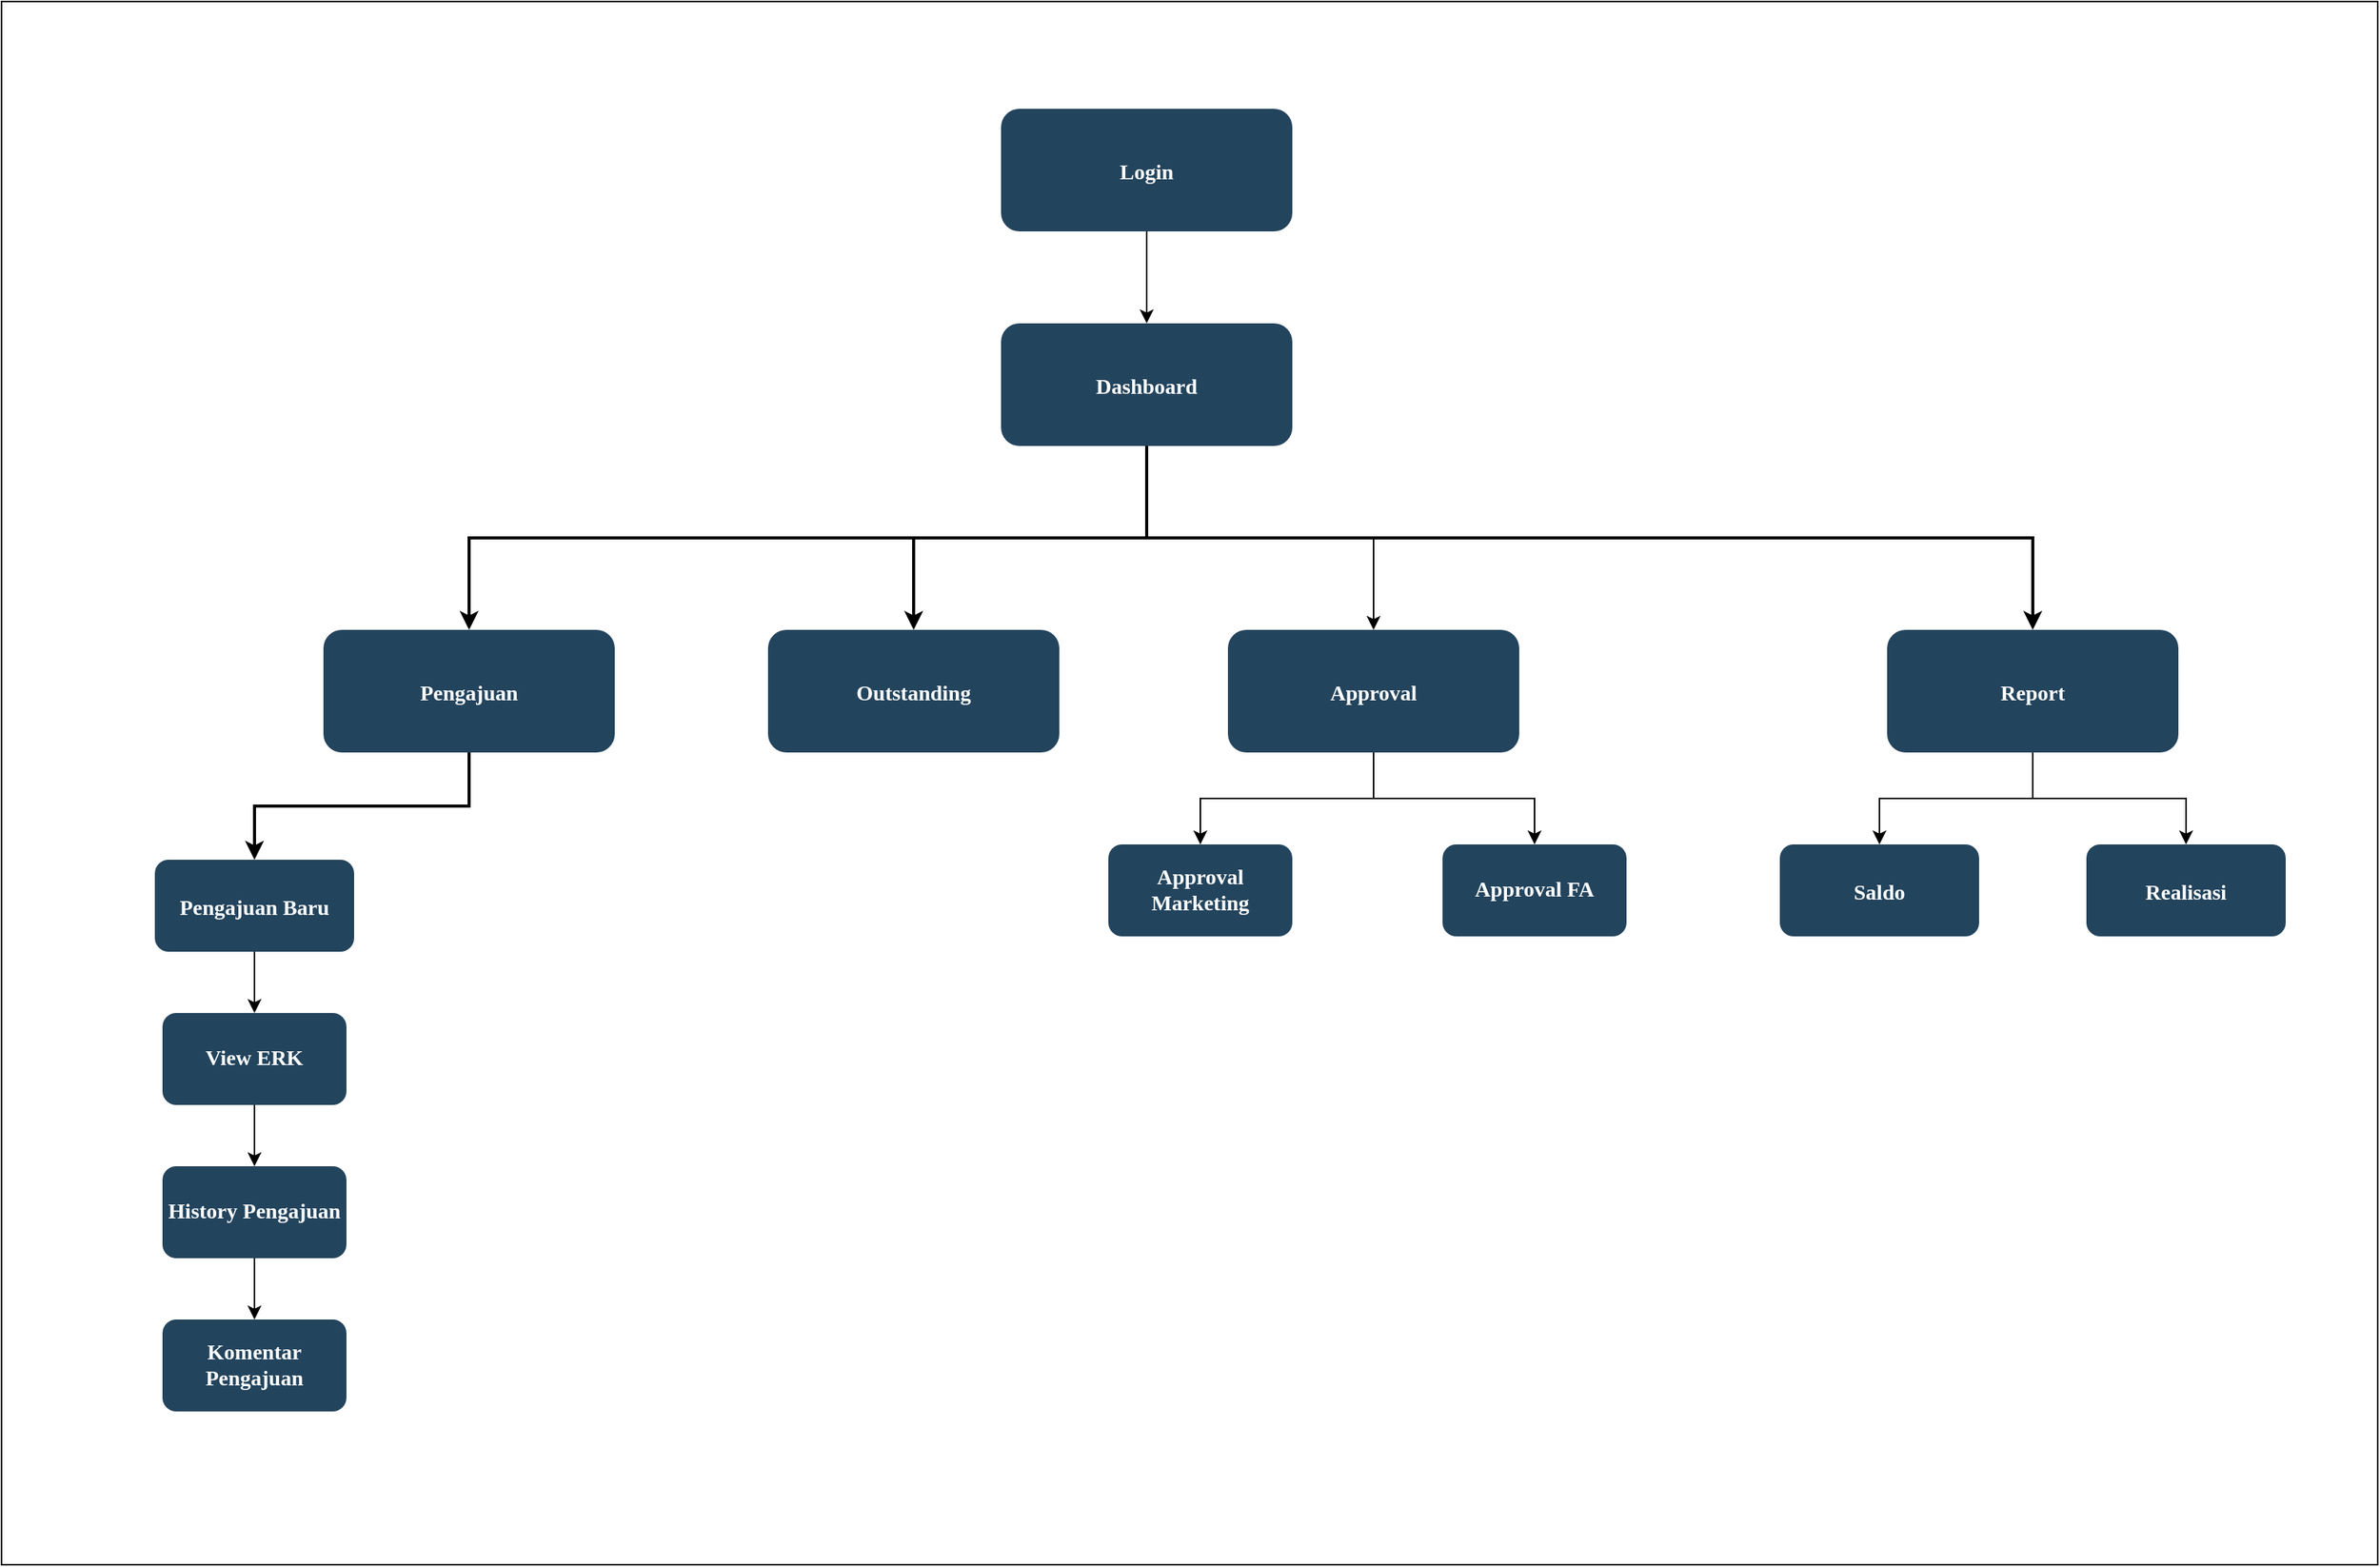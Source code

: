 <mxfile version="21.6.5" type="github" pages="4">
  <diagram name="Sitemap" id="2c0d36ab-eaac-3732-788b-9136903baeff">
    <mxGraphModel dx="5293" dy="4000.5" grid="1" gridSize="10" guides="1" tooltips="1" connect="1" arrows="1" fold="1" page="1" pageScale="1.5" pageWidth="1169" pageHeight="827" background="none" math="0" shadow="0">
      <root>
        <mxCell id="0" />
        <mxCell id="1" parent="0" />
        <mxCell id="YeOUFKRIgOiYNc85x88V-65" value="" style="rounded=0;whiteSpace=wrap;html=1;" vertex="1" parent="1">
          <mxGeometry x="100" y="-180" width="1550" height="1020" as="geometry" />
        </mxCell>
        <mxCell id="x6c-boVye2weIyAbreFt-125" style="edgeStyle=orthogonalEdgeStyle;rounded=0;orthogonalLoop=1;jettySize=auto;html=1;exitX=0.5;exitY=1;exitDx=0;exitDy=0;" parent="1" source="2" target="10" edge="1">
          <mxGeometry relative="1" as="geometry" />
        </mxCell>
        <mxCell id="2" value="Dashboard" style="rounded=1;fillColor=#23445D;gradientColor=none;strokeColor=none;fontColor=#FFFFFF;fontStyle=1;fontFamily=Tahoma;fontSize=14" parent="1" vertex="1">
          <mxGeometry x="752" y="30" width="190" height="80" as="geometry" />
        </mxCell>
        <mxCell id="x6c-boVye2weIyAbreFt-127" style="edgeStyle=orthogonalEdgeStyle;rounded=0;orthogonalLoop=1;jettySize=auto;html=1;exitX=0.5;exitY=1;exitDx=0;exitDy=0;" parent="1" source="4" target="45" edge="1">
          <mxGeometry relative="1" as="geometry" />
        </mxCell>
        <mxCell id="x6c-boVye2weIyAbreFt-128" style="edgeStyle=orthogonalEdgeStyle;rounded=0;orthogonalLoop=1;jettySize=auto;html=1;exitX=0.5;exitY=1;exitDx=0;exitDy=0;" parent="1" source="4" target="44" edge="1">
          <mxGeometry relative="1" as="geometry" />
        </mxCell>
        <mxCell id="4" value="Report" style="rounded=1;fillColor=#23445D;gradientColor=none;strokeColor=none;fontColor=#FFFFFF;fontStyle=1;fontFamily=Tahoma;fontSize=14" parent="1" vertex="1">
          <mxGeometry x="1330.0" y="230" width="190" height="80" as="geometry" />
        </mxCell>
        <mxCell id="9" value="" style="edgeStyle=elbowEdgeStyle;elbow=vertical;strokeWidth=2;rounded=0" parent="1" source="2" target="4" edge="1">
          <mxGeometry x="337" y="215.5" width="100" height="100" as="geometry">
            <mxPoint x="337" y="315.5" as="sourcePoint" />
            <mxPoint x="437" y="215.5" as="targetPoint" />
          </mxGeometry>
        </mxCell>
        <mxCell id="n60hB6wUWU2CU9CprRJ9-123" value="" style="edgeStyle=orthogonalEdgeStyle;rounded=0;orthogonalLoop=1;jettySize=auto;html=1;" parent="1" source="10" target="n60hB6wUWU2CU9CprRJ9-122" edge="1">
          <mxGeometry relative="1" as="geometry" />
        </mxCell>
        <mxCell id="n60hB6wUWU2CU9CprRJ9-125" value="" style="edgeStyle=orthogonalEdgeStyle;rounded=0;orthogonalLoop=1;jettySize=auto;html=1;" parent="1" source="10" target="n60hB6wUWU2CU9CprRJ9-124" edge="1">
          <mxGeometry relative="1" as="geometry" />
        </mxCell>
        <mxCell id="10" value="Approval" style="rounded=1;fillColor=#23445D;gradientColor=none;strokeColor=none;fontColor=#FFFFFF;fontStyle=1;fontFamily=Tahoma;fontSize=14" parent="1" vertex="1">
          <mxGeometry x="900" y="230" width="190" height="80" as="geometry" />
        </mxCell>
        <mxCell id="12" value="Outstanding" style="rounded=1;fillColor=#23445D;gradientColor=none;strokeColor=none;fontColor=#FFFFFF;fontStyle=1;fontFamily=Tahoma;fontSize=14" parent="1" vertex="1">
          <mxGeometry x="600.0" y="230" width="190" height="80" as="geometry" />
        </mxCell>
        <mxCell id="13" value="Pengajuan" style="rounded=1;fillColor=#23445D;gradientColor=none;strokeColor=none;fontColor=#FFFFFF;fontStyle=1;fontFamily=Tahoma;fontSize=14" parent="1" vertex="1">
          <mxGeometry x="310" y="230" width="190" height="80" as="geometry" />
        </mxCell>
        <mxCell id="n60hB6wUWU2CU9CprRJ9-114" value="" style="edgeStyle=orthogonalEdgeStyle;rounded=0;orthogonalLoop=1;jettySize=auto;html=1;" parent="1" source="14" target="n60hB6wUWU2CU9CprRJ9-113" edge="1">
          <mxGeometry relative="1" as="geometry" />
        </mxCell>
        <mxCell id="14" value="Pengajuan Baru" style="rounded=1;fillColor=#23445D;gradientColor=none;strokeColor=none;fontColor=#FFFFFF;fontStyle=1;fontFamily=Tahoma;fontSize=14" parent="1" vertex="1">
          <mxGeometry x="200" y="380" width="130" height="60" as="geometry" />
        </mxCell>
        <mxCell id="44" value="Saldo" style="rounded=1;fillColor=#23445D;gradientColor=none;strokeColor=none;fontColor=#FFFFFF;fontStyle=1;fontFamily=Tahoma;fontSize=14" parent="1" vertex="1">
          <mxGeometry x="1260" y="370.0" width="130" height="60" as="geometry" />
        </mxCell>
        <mxCell id="45" value="Realisasi" style="rounded=1;fillColor=#23445D;gradientColor=none;strokeColor=none;fontColor=#FFFFFF;fontStyle=1;fontFamily=Tahoma;fontSize=14" parent="1" vertex="1">
          <mxGeometry x="1460" y="370" width="130" height="60" as="geometry" />
        </mxCell>
        <mxCell id="59" value="" style="edgeStyle=elbowEdgeStyle;elbow=vertical;strokeWidth=2;rounded=0" parent="1" source="2" target="12" edge="1">
          <mxGeometry x="347" y="225.5" width="100" height="100" as="geometry">
            <mxPoint x="862.0" y="275.5" as="sourcePoint" />
            <mxPoint x="1467.0" y="345.5" as="targetPoint" />
          </mxGeometry>
        </mxCell>
        <mxCell id="61" value="" style="edgeStyle=elbowEdgeStyle;elbow=vertical;strokeWidth=2;rounded=0" parent="1" source="2" target="13" edge="1">
          <mxGeometry x="-23" y="135.5" width="100" height="100" as="geometry">
            <mxPoint x="-23" y="235.5" as="sourcePoint" />
            <mxPoint x="77" y="135.5" as="targetPoint" />
          </mxGeometry>
        </mxCell>
        <mxCell id="62" value="" style="edgeStyle=elbowEdgeStyle;elbow=vertical;strokeWidth=2;rounded=0" parent="1" source="13" target="14" edge="1">
          <mxGeometry x="-23" y="135.5" width="100" height="100" as="geometry">
            <mxPoint x="-23" y="235.5" as="sourcePoint" />
            <mxPoint x="77" y="135.5" as="targetPoint" />
          </mxGeometry>
        </mxCell>
        <mxCell id="x6c-boVye2weIyAbreFt-124" style="edgeStyle=orthogonalEdgeStyle;rounded=0;orthogonalLoop=1;jettySize=auto;html=1;exitX=0.5;exitY=1;exitDx=0;exitDy=0;" parent="1" source="x6c-boVye2weIyAbreFt-123" target="2" edge="1">
          <mxGeometry relative="1" as="geometry" />
        </mxCell>
        <mxCell id="x6c-boVye2weIyAbreFt-123" value="Login" style="rounded=1;fillColor=#23445D;gradientColor=none;strokeColor=none;fontColor=#FFFFFF;fontStyle=1;fontFamily=Tahoma;fontSize=14" parent="1" vertex="1">
          <mxGeometry x="752" y="-110" width="190" height="80" as="geometry" />
        </mxCell>
        <mxCell id="n60hB6wUWU2CU9CprRJ9-116" value="" style="edgeStyle=orthogonalEdgeStyle;rounded=0;orthogonalLoop=1;jettySize=auto;html=1;" parent="1" source="n60hB6wUWU2CU9CprRJ9-113" target="n60hB6wUWU2CU9CprRJ9-115" edge="1">
          <mxGeometry relative="1" as="geometry" />
        </mxCell>
        <mxCell id="n60hB6wUWU2CU9CprRJ9-113" value="View ERK" style="whiteSpace=wrap;html=1;fontSize=14;fontFamily=Tahoma;fillColor=#23445D;strokeColor=none;fontColor=#FFFFFF;rounded=1;gradientColor=none;fontStyle=1;" parent="1" vertex="1">
          <mxGeometry x="205" y="480" width="120" height="60" as="geometry" />
        </mxCell>
        <mxCell id="n60hB6wUWU2CU9CprRJ9-118" value="" style="edgeStyle=orthogonalEdgeStyle;rounded=0;orthogonalLoop=1;jettySize=auto;html=1;" parent="1" source="n60hB6wUWU2CU9CprRJ9-115" target="n60hB6wUWU2CU9CprRJ9-117" edge="1">
          <mxGeometry relative="1" as="geometry" />
        </mxCell>
        <mxCell id="n60hB6wUWU2CU9CprRJ9-115" value="History Pengajuan" style="whiteSpace=wrap;html=1;fontSize=14;fontFamily=Tahoma;fillColor=#23445D;strokeColor=none;fontColor=#FFFFFF;rounded=1;gradientColor=none;fontStyle=1;" parent="1" vertex="1">
          <mxGeometry x="205" y="580" width="120" height="60" as="geometry" />
        </mxCell>
        <mxCell id="n60hB6wUWU2CU9CprRJ9-117" value="Komentar Pengajuan" style="whiteSpace=wrap;html=1;fontSize=14;fontFamily=Tahoma;fillColor=#23445D;strokeColor=none;fontColor=#FFFFFF;rounded=1;gradientColor=none;fontStyle=1;" parent="1" vertex="1">
          <mxGeometry x="205" y="680" width="120" height="60" as="geometry" />
        </mxCell>
        <mxCell id="n60hB6wUWU2CU9CprRJ9-122" value="Approval Marketing" style="whiteSpace=wrap;html=1;fontSize=14;fontFamily=Tahoma;fillColor=#23445D;strokeColor=none;fontColor=#FFFFFF;rounded=1;gradientColor=none;fontStyle=1;" parent="1" vertex="1">
          <mxGeometry x="822" y="370" width="120" height="60" as="geometry" />
        </mxCell>
        <mxCell id="n60hB6wUWU2CU9CprRJ9-124" value="Approval FA" style="whiteSpace=wrap;html=1;fontSize=14;fontFamily=Tahoma;fillColor=#23445D;strokeColor=none;fontColor=#FFFFFF;rounded=1;gradientColor=none;fontStyle=1;" parent="1" vertex="1">
          <mxGeometry x="1040" y="370" width="120" height="60" as="geometry" />
        </mxCell>
      </root>
    </mxGraphModel>
  </diagram>
  <diagram id="hyrL17rlMdDggTiDfuI8" name="BP-Pengajuan">
    <mxGraphModel dx="1764" dy="920" grid="1" gridSize="10" guides="1" tooltips="1" connect="1" arrows="1" fold="1" page="1" pageScale="1" pageWidth="850" pageHeight="1100" math="0" shadow="0">
      <root>
        <mxCell id="0" />
        <mxCell id="1" parent="0" />
        <mxCell id="Mx_BGRn_JSBhVJ7Nowpk-1" value="Pengajuan PMS" style="swimlane;html=1;childLayout=stackLayout;startSize=20;rounded=0;shadow=0;comic=0;labelBackgroundColor=none;strokeWidth=1;fontFamily=Verdana;fontSize=12;align=center;" vertex="1" parent="1">
          <mxGeometry x="40" y="20" width="1000" height="990" as="geometry" />
        </mxCell>
        <mxCell id="Mx_BGRn_JSBhVJ7Nowpk-77" style="edgeStyle=orthogonalEdgeStyle;rounded=0;orthogonalLoop=1;jettySize=auto;html=1;exitX=0.5;exitY=1;exitDx=0;exitDy=0;entryX=0;entryY=0.5;entryDx=0;entryDy=0;" edge="1" parent="Mx_BGRn_JSBhVJ7Nowpk-1" source="Mx_BGRn_JSBhVJ7Nowpk-72" target="Mx_BGRn_JSBhVJ7Nowpk-73">
          <mxGeometry relative="1" as="geometry" />
        </mxCell>
        <mxCell id="Mx_BGRn_JSBhVJ7Nowpk-78" style="edgeStyle=orthogonalEdgeStyle;rounded=0;orthogonalLoop=1;jettySize=auto;html=1;exitX=1;exitY=0.5;exitDx=0;exitDy=0;" edge="1" parent="Mx_BGRn_JSBhVJ7Nowpk-1" source="Mx_BGRn_JSBhVJ7Nowpk-72" target="Mx_BGRn_JSBhVJ7Nowpk-75">
          <mxGeometry relative="1" as="geometry" />
        </mxCell>
        <mxCell id="Mx_BGRn_JSBhVJ7Nowpk-2" value="RBM/AM/SAM" style="swimlane;html=1;startSize=20;" vertex="1" parent="Mx_BGRn_JSBhVJ7Nowpk-1">
          <mxGeometry y="20" width="250" height="970" as="geometry" />
        </mxCell>
        <mxCell id="Mx_BGRn_JSBhVJ7Nowpk-29" value="" style="ellipse;whiteSpace=wrap;html=1;rounded=0;shadow=0;comic=0;labelBackgroundColor=none;strokeWidth=1;fillColor=#000000;fontFamily=Verdana;fontSize=12;align=center;" vertex="1" parent="Mx_BGRn_JSBhVJ7Nowpk-2">
          <mxGeometry x="100" y="30" width="40" height="40" as="geometry" />
        </mxCell>
        <mxCell id="Mx_BGRn_JSBhVJ7Nowpk-65" style="edgeStyle=orthogonalEdgeStyle;rounded=0;orthogonalLoop=1;jettySize=auto;html=1;exitX=0.5;exitY=1;exitDx=0;exitDy=0;" edge="1" parent="Mx_BGRn_JSBhVJ7Nowpk-2" source="Mx_BGRn_JSBhVJ7Nowpk-30" target="Mx_BGRn_JSBhVJ7Nowpk-63">
          <mxGeometry relative="1" as="geometry" />
        </mxCell>
        <mxCell id="Mx_BGRn_JSBhVJ7Nowpk-30" value="Start" style="rounded=1;whiteSpace=wrap;html=1;shadow=0;comic=0;labelBackgroundColor=none;strokeWidth=1;fontFamily=Verdana;fontSize=12;align=center;arcSize=50;" vertex="1" parent="Mx_BGRn_JSBhVJ7Nowpk-2">
          <mxGeometry x="70" y="100" width="100" height="30" as="geometry" />
        </mxCell>
        <mxCell id="Mx_BGRn_JSBhVJ7Nowpk-28" style="edgeStyle=orthogonalEdgeStyle;rounded=0;html=1;labelBackgroundColor=none;startArrow=none;startFill=0;startSize=5;endArrow=classicThin;endFill=1;endSize=5;jettySize=auto;orthogonalLoop=1;strokeWidth=1;fontFamily=Verdana;fontSize=12" edge="1" parent="Mx_BGRn_JSBhVJ7Nowpk-2" source="Mx_BGRn_JSBhVJ7Nowpk-29" target="Mx_BGRn_JSBhVJ7Nowpk-30">
          <mxGeometry relative="1" as="geometry" />
        </mxCell>
        <mxCell id="Mx_BGRn_JSBhVJ7Nowpk-63" value="Pengajuan Baru" style="html=1;dashed=0;whiteSpace=wrap;" vertex="1" parent="Mx_BGRn_JSBhVJ7Nowpk-2">
          <mxGeometry x="70" y="170" width="100" height="50" as="geometry" />
        </mxCell>
        <mxCell id="Mx_BGRn_JSBhVJ7Nowpk-72" value="G1" style="rhombus;whiteSpace=wrap;html=1;" vertex="1" parent="Mx_BGRn_JSBhVJ7Nowpk-2">
          <mxGeometry x="80" y="370" width="80" height="80" as="geometry" />
        </mxCell>
        <mxCell id="Mx_BGRn_JSBhVJ7Nowpk-79" value="Pemerintah" style="rhombus;whiteSpace=wrap;html=1;" vertex="1" parent="Mx_BGRn_JSBhVJ7Nowpk-2">
          <mxGeometry x="80" y="250" width="80" height="80" as="geometry" />
        </mxCell>
        <mxCell id="Mx_BGRn_JSBhVJ7Nowpk-11" value="System" style="swimlane;html=1;startSize=20;" vertex="1" parent="Mx_BGRn_JSBhVJ7Nowpk-1">
          <mxGeometry x="250" y="20" width="250" height="970" as="geometry" />
        </mxCell>
        <mxCell id="Mx_BGRn_JSBhVJ7Nowpk-73" value="Approval" style="html=1;dashed=0;whiteSpace=wrap;" vertex="1" parent="Mx_BGRn_JSBhVJ7Nowpk-11">
          <mxGeometry x="75" y="490" width="100" height="50" as="geometry" />
        </mxCell>
        <mxCell id="Mx_BGRn_JSBhVJ7Nowpk-80" value="&lt;div&gt;Limit&amp;nbsp;&lt;/div&gt;&lt;div&gt;Approval&lt;/div&gt;" style="rhombus;whiteSpace=wrap;html=1;" vertex="1" parent="Mx_BGRn_JSBhVJ7Nowpk-11">
          <mxGeometry x="85" y="240" width="80" height="80" as="geometry" />
        </mxCell>
        <mxCell id="Mx_BGRn_JSBhVJ7Nowpk-27" value="GBM" style="swimlane;html=1;startSize=20;" vertex="1" parent="Mx_BGRn_JSBhVJ7Nowpk-1">
          <mxGeometry x="500" y="20" width="250" height="970" as="geometry" />
        </mxCell>
        <mxCell id="Mx_BGRn_JSBhVJ7Nowpk-75" value="Approval" style="html=1;dashed=0;whiteSpace=wrap;" vertex="1" parent="Mx_BGRn_JSBhVJ7Nowpk-27">
          <mxGeometry x="70" y="385" width="100" height="50" as="geometry" />
        </mxCell>
        <mxCell id="Mx_BGRn_JSBhVJ7Nowpk-87" value="GSH" style="swimlane;html=1;startSize=20;" vertex="1" parent="Mx_BGRn_JSBhVJ7Nowpk-1">
          <mxGeometry x="750" y="20" width="250" height="970" as="geometry" />
        </mxCell>
        <mxCell id="Mx_BGRn_JSBhVJ7Nowpk-88" value="" style="shape=mxgraph.bpmn.shape;html=1;verticalLabelPosition=bottom;labelBackgroundColor=#ffffff;verticalAlign=top;perimeter=ellipsePerimeter;outline=end;symbol=terminate;rounded=0;shadow=0;comic=0;strokeWidth=1;fontFamily=Verdana;fontSize=12;align=center;" vertex="1" parent="Mx_BGRn_JSBhVJ7Nowpk-87">
          <mxGeometry x="100" y="880" width="40" height="40" as="geometry" />
        </mxCell>
        <mxCell id="Mx_BGRn_JSBhVJ7Nowpk-89" value="Approval" style="html=1;dashed=0;whiteSpace=wrap;" vertex="1" parent="Mx_BGRn_JSBhVJ7Nowpk-87">
          <mxGeometry x="70" y="385" width="100" height="50" as="geometry" />
        </mxCell>
      </root>
    </mxGraphModel>
  </diagram>
  <diagram id="gXr8iLqarYBa6W1CwOt3" name="BP-ERK">
    <mxGraphModel dx="794" dy="414" grid="1" gridSize="10" guides="1" tooltips="1" connect="1" arrows="1" fold="1" page="1" pageScale="1" pageWidth="850" pageHeight="1100" math="0" shadow="0">
      <root>
        <mxCell id="0" />
        <mxCell id="1" parent="0" />
      </root>
    </mxGraphModel>
  </diagram>
  <diagram id="BO6ayWGA-2qq-vXCKeyE" name="BP-Approval">
    <mxGraphModel dx="794" dy="414" grid="1" gridSize="10" guides="1" tooltips="1" connect="1" arrows="1" fold="1" page="1" pageScale="1" pageWidth="850" pageHeight="1100" math="0" shadow="0">
      <root>
        <mxCell id="0" />
        <mxCell id="1" parent="0" />
      </root>
    </mxGraphModel>
  </diagram>
</mxfile>
